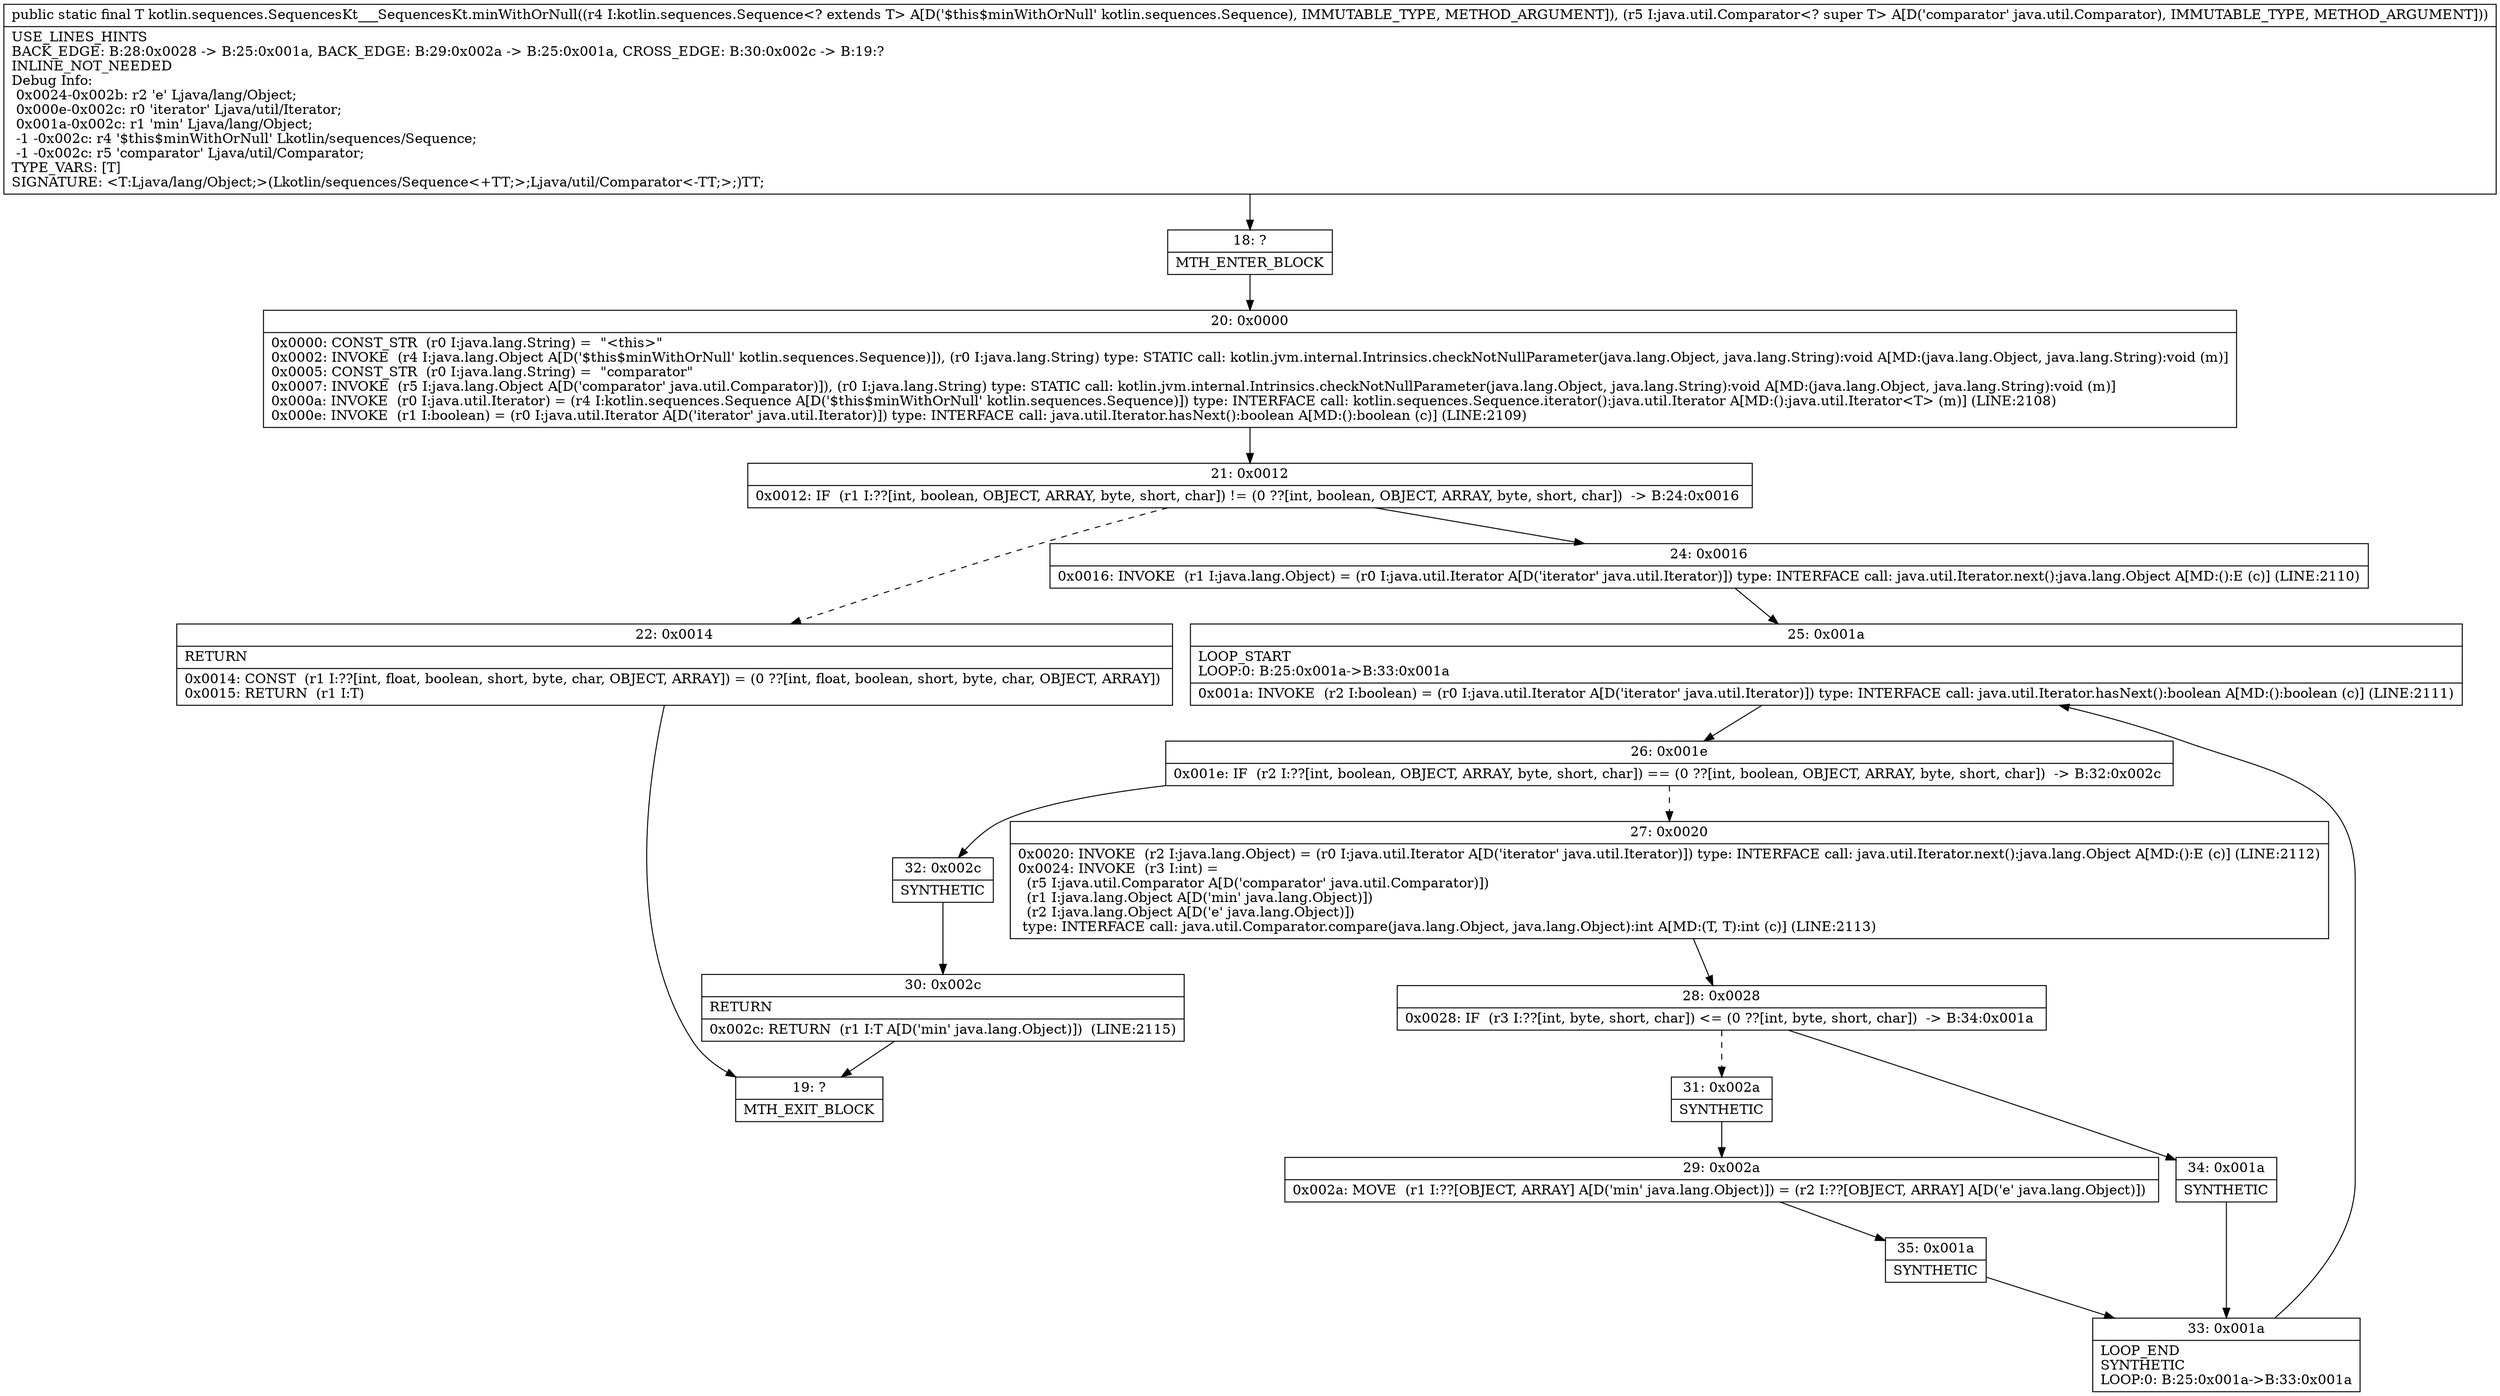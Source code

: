 digraph "CFG forkotlin.sequences.SequencesKt___SequencesKt.minWithOrNull(Lkotlin\/sequences\/Sequence;Ljava\/util\/Comparator;)Ljava\/lang\/Object;" {
Node_18 [shape=record,label="{18\:\ ?|MTH_ENTER_BLOCK\l}"];
Node_20 [shape=record,label="{20\:\ 0x0000|0x0000: CONST_STR  (r0 I:java.lang.String) =  \"\<this\>\" \l0x0002: INVOKE  (r4 I:java.lang.Object A[D('$this$minWithOrNull' kotlin.sequences.Sequence)]), (r0 I:java.lang.String) type: STATIC call: kotlin.jvm.internal.Intrinsics.checkNotNullParameter(java.lang.Object, java.lang.String):void A[MD:(java.lang.Object, java.lang.String):void (m)]\l0x0005: CONST_STR  (r0 I:java.lang.String) =  \"comparator\" \l0x0007: INVOKE  (r5 I:java.lang.Object A[D('comparator' java.util.Comparator)]), (r0 I:java.lang.String) type: STATIC call: kotlin.jvm.internal.Intrinsics.checkNotNullParameter(java.lang.Object, java.lang.String):void A[MD:(java.lang.Object, java.lang.String):void (m)]\l0x000a: INVOKE  (r0 I:java.util.Iterator) = (r4 I:kotlin.sequences.Sequence A[D('$this$minWithOrNull' kotlin.sequences.Sequence)]) type: INTERFACE call: kotlin.sequences.Sequence.iterator():java.util.Iterator A[MD:():java.util.Iterator\<T\> (m)] (LINE:2108)\l0x000e: INVOKE  (r1 I:boolean) = (r0 I:java.util.Iterator A[D('iterator' java.util.Iterator)]) type: INTERFACE call: java.util.Iterator.hasNext():boolean A[MD:():boolean (c)] (LINE:2109)\l}"];
Node_21 [shape=record,label="{21\:\ 0x0012|0x0012: IF  (r1 I:??[int, boolean, OBJECT, ARRAY, byte, short, char]) != (0 ??[int, boolean, OBJECT, ARRAY, byte, short, char])  \-\> B:24:0x0016 \l}"];
Node_22 [shape=record,label="{22\:\ 0x0014|RETURN\l|0x0014: CONST  (r1 I:??[int, float, boolean, short, byte, char, OBJECT, ARRAY]) = (0 ??[int, float, boolean, short, byte, char, OBJECT, ARRAY]) \l0x0015: RETURN  (r1 I:T) \l}"];
Node_19 [shape=record,label="{19\:\ ?|MTH_EXIT_BLOCK\l}"];
Node_24 [shape=record,label="{24\:\ 0x0016|0x0016: INVOKE  (r1 I:java.lang.Object) = (r0 I:java.util.Iterator A[D('iterator' java.util.Iterator)]) type: INTERFACE call: java.util.Iterator.next():java.lang.Object A[MD:():E (c)] (LINE:2110)\l}"];
Node_25 [shape=record,label="{25\:\ 0x001a|LOOP_START\lLOOP:0: B:25:0x001a\-\>B:33:0x001a\l|0x001a: INVOKE  (r2 I:boolean) = (r0 I:java.util.Iterator A[D('iterator' java.util.Iterator)]) type: INTERFACE call: java.util.Iterator.hasNext():boolean A[MD:():boolean (c)] (LINE:2111)\l}"];
Node_26 [shape=record,label="{26\:\ 0x001e|0x001e: IF  (r2 I:??[int, boolean, OBJECT, ARRAY, byte, short, char]) == (0 ??[int, boolean, OBJECT, ARRAY, byte, short, char])  \-\> B:32:0x002c \l}"];
Node_27 [shape=record,label="{27\:\ 0x0020|0x0020: INVOKE  (r2 I:java.lang.Object) = (r0 I:java.util.Iterator A[D('iterator' java.util.Iterator)]) type: INTERFACE call: java.util.Iterator.next():java.lang.Object A[MD:():E (c)] (LINE:2112)\l0x0024: INVOKE  (r3 I:int) = \l  (r5 I:java.util.Comparator A[D('comparator' java.util.Comparator)])\l  (r1 I:java.lang.Object A[D('min' java.lang.Object)])\l  (r2 I:java.lang.Object A[D('e' java.lang.Object)])\l type: INTERFACE call: java.util.Comparator.compare(java.lang.Object, java.lang.Object):int A[MD:(T, T):int (c)] (LINE:2113)\l}"];
Node_28 [shape=record,label="{28\:\ 0x0028|0x0028: IF  (r3 I:??[int, byte, short, char]) \<= (0 ??[int, byte, short, char])  \-\> B:34:0x001a \l}"];
Node_31 [shape=record,label="{31\:\ 0x002a|SYNTHETIC\l}"];
Node_29 [shape=record,label="{29\:\ 0x002a|0x002a: MOVE  (r1 I:??[OBJECT, ARRAY] A[D('min' java.lang.Object)]) = (r2 I:??[OBJECT, ARRAY] A[D('e' java.lang.Object)]) \l}"];
Node_35 [shape=record,label="{35\:\ 0x001a|SYNTHETIC\l}"];
Node_33 [shape=record,label="{33\:\ 0x001a|LOOP_END\lSYNTHETIC\lLOOP:0: B:25:0x001a\-\>B:33:0x001a\l}"];
Node_34 [shape=record,label="{34\:\ 0x001a|SYNTHETIC\l}"];
Node_32 [shape=record,label="{32\:\ 0x002c|SYNTHETIC\l}"];
Node_30 [shape=record,label="{30\:\ 0x002c|RETURN\l|0x002c: RETURN  (r1 I:T A[D('min' java.lang.Object)])  (LINE:2115)\l}"];
MethodNode[shape=record,label="{public static final T kotlin.sequences.SequencesKt___SequencesKt.minWithOrNull((r4 I:kotlin.sequences.Sequence\<? extends T\> A[D('$this$minWithOrNull' kotlin.sequences.Sequence), IMMUTABLE_TYPE, METHOD_ARGUMENT]), (r5 I:java.util.Comparator\<? super T\> A[D('comparator' java.util.Comparator), IMMUTABLE_TYPE, METHOD_ARGUMENT]))  | USE_LINES_HINTS\lBACK_EDGE: B:28:0x0028 \-\> B:25:0x001a, BACK_EDGE: B:29:0x002a \-\> B:25:0x001a, CROSS_EDGE: B:30:0x002c \-\> B:19:?\lINLINE_NOT_NEEDED\lDebug Info:\l  0x0024\-0x002b: r2 'e' Ljava\/lang\/Object;\l  0x000e\-0x002c: r0 'iterator' Ljava\/util\/Iterator;\l  0x001a\-0x002c: r1 'min' Ljava\/lang\/Object;\l  \-1 \-0x002c: r4 '$this$minWithOrNull' Lkotlin\/sequences\/Sequence;\l  \-1 \-0x002c: r5 'comparator' Ljava\/util\/Comparator;\lTYPE_VARS: [T]\lSIGNATURE: \<T:Ljava\/lang\/Object;\>(Lkotlin\/sequences\/Sequence\<+TT;\>;Ljava\/util\/Comparator\<\-TT;\>;)TT;\l}"];
MethodNode -> Node_18;Node_18 -> Node_20;
Node_20 -> Node_21;
Node_21 -> Node_22[style=dashed];
Node_21 -> Node_24;
Node_22 -> Node_19;
Node_24 -> Node_25;
Node_25 -> Node_26;
Node_26 -> Node_27[style=dashed];
Node_26 -> Node_32;
Node_27 -> Node_28;
Node_28 -> Node_31[style=dashed];
Node_28 -> Node_34;
Node_31 -> Node_29;
Node_29 -> Node_35;
Node_35 -> Node_33;
Node_33 -> Node_25;
Node_34 -> Node_33;
Node_32 -> Node_30;
Node_30 -> Node_19;
}

